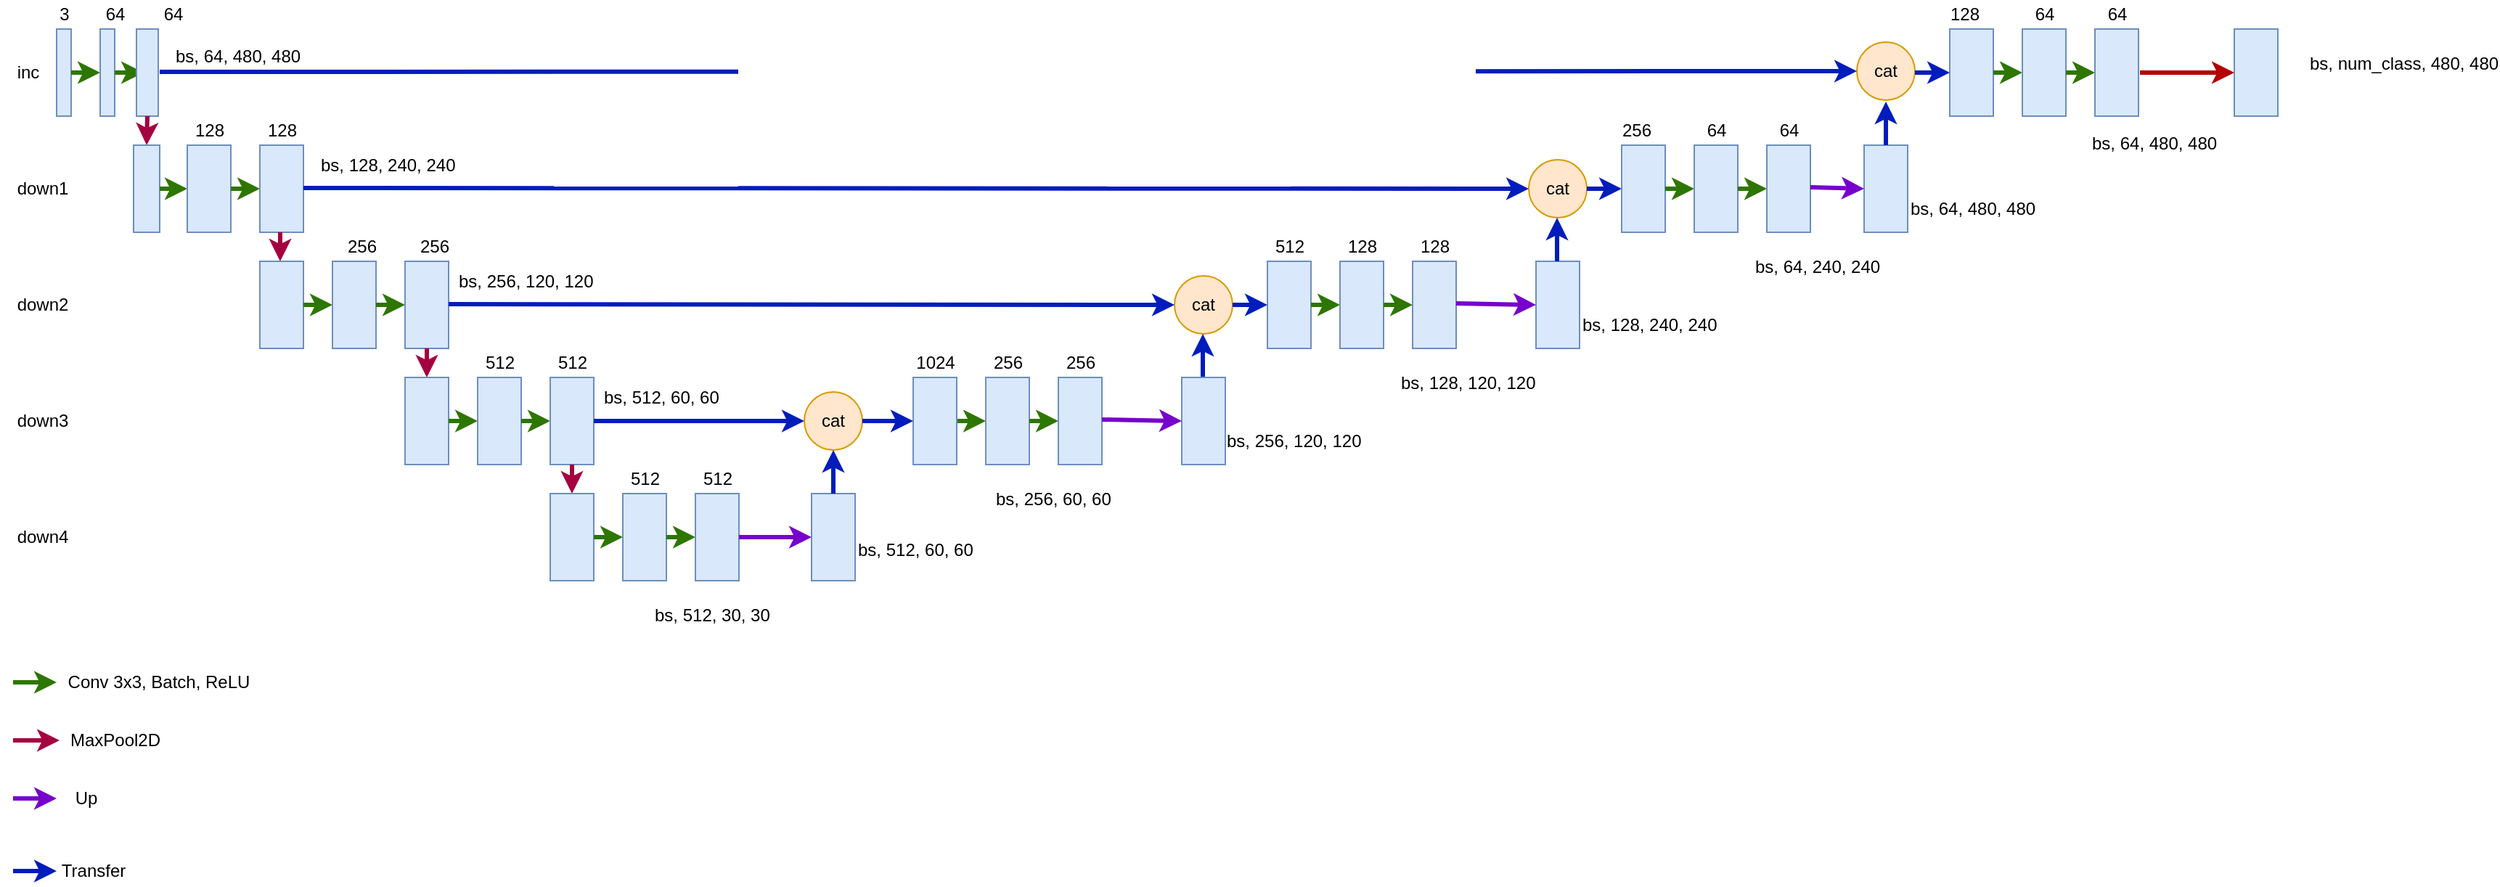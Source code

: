 <mxfile version="12.2.4" pages="1"><diagram id="qGttC3Y-M6dPsjdzfSng" name="Page-1"><mxGraphModel dx="1684" dy="760" grid="1" gridSize="10" guides="1" tooltips="1" connect="1" arrows="1" fold="1" page="1" pageScale="1" pageWidth="850" pageHeight="1100" math="0" shadow="0"><root><mxCell id="0"/><mxCell id="1" parent="0"/><mxCell id="2" value="" style="rounded=0;whiteSpace=wrap;html=1;fillColor=#dae8fc;strokeColor=#6c8ebf;" parent="1" vertex="1"><mxGeometry x="30" y="20" width="10" height="60" as="geometry"/></mxCell><mxCell id="3" value="" style="endArrow=classic;html=1;exitX=1;exitY=0.5;exitDx=0;exitDy=0;fillColor=#60a917;strokeColor=#2D7600;jumpSize=10;startFill=0;startArrow=none;strokeWidth=3;" parent="1" source="2" edge="1"><mxGeometry width="50" height="50" relative="1" as="geometry"><mxPoint x="50" y="90" as="sourcePoint"/><mxPoint x="60" y="50" as="targetPoint"/></mxGeometry></mxCell><mxCell id="4" value="" style="rounded=0;whiteSpace=wrap;html=1;fillColor=#dae8fc;strokeColor=#6c8ebf;" parent="1" vertex="1"><mxGeometry x="60" y="20" width="10" height="60" as="geometry"/></mxCell><mxCell id="5" value="" style="endArrow=classic;html=1;fillColor=#60a917;strokeColor=#2D7600;jumpSize=10;startFill=0;startArrow=none;strokeWidth=3;exitX=1;exitY=0.5;exitDx=0;exitDy=0;" parent="1" source="4" edge="1"><mxGeometry width="50" height="50" relative="1" as="geometry"><mxPoint x="90" y="50" as="sourcePoint"/><mxPoint x="90" y="50" as="targetPoint"/></mxGeometry></mxCell><mxCell id="6" value="" style="rounded=0;whiteSpace=wrap;html=1;fillColor=#dae8fc;strokeColor=#6c8ebf;" parent="1" vertex="1"><mxGeometry x="85" y="20" width="15" height="60" as="geometry"/></mxCell><mxCell id="7" value="3" style="text;html=1;resizable=0;autosize=1;align=center;verticalAlign=middle;points=[];fillColor=none;strokeColor=none;rounded=0;" parent="1" vertex="1"><mxGeometry x="25" width="20" height="20" as="geometry"/></mxCell><mxCell id="10" value="64" style="text;html=1;resizable=0;autosize=1;align=center;verticalAlign=middle;points=[];fillColor=none;strokeColor=none;rounded=0;" parent="1" vertex="1"><mxGeometry x="55" width="30" height="20" as="geometry"/></mxCell><mxCell id="11" value="64" style="text;html=1;resizable=0;autosize=1;align=center;verticalAlign=middle;points=[];fillColor=none;strokeColor=none;rounded=0;" parent="1" vertex="1"><mxGeometry x="95" width="30" height="20" as="geometry"/></mxCell><mxCell id="12" value="" style="endArrow=classic;html=1;exitX=1;exitY=0.5;exitDx=0;exitDy=0;fillColor=#60a917;strokeColor=#2D7600;jumpSize=10;startFill=0;startArrow=none;strokeWidth=3;" parent="1" edge="1"><mxGeometry width="50" height="50" relative="1" as="geometry"><mxPoint y="470" as="sourcePoint"/><mxPoint x="30" y="470" as="targetPoint"/></mxGeometry></mxCell><mxCell id="13" value="Conv 3x3, Batch, ReLU" style="text;html=1;resizable=0;autosize=1;align=center;verticalAlign=middle;points=[];fillColor=none;strokeColor=none;rounded=0;" parent="1" vertex="1"><mxGeometry x="30" y="460" width="140" height="20" as="geometry"/></mxCell><mxCell id="14" value="" style="endArrow=classic;html=1;fillColor=#d80073;strokeColor=#A50040;jumpSize=10;startFill=0;startArrow=none;strokeWidth=3;exitX=0.5;exitY=1;exitDx=0;exitDy=0;entryX=0.5;entryY=0;entryDx=0;entryDy=0;" parent="1" source="6" target="15" edge="1"><mxGeometry width="50" height="50" relative="1" as="geometry"><mxPoint x="140" y="120" as="sourcePoint"/><mxPoint x="110" y="100" as="targetPoint"/></mxGeometry></mxCell><mxCell id="15" value="" style="rounded=0;whiteSpace=wrap;html=1;fillColor=#dae8fc;strokeColor=#6c8ebf;" parent="1" vertex="1"><mxGeometry x="83" y="100" width="18" height="60" as="geometry"/></mxCell><mxCell id="16" value="" style="endArrow=classic;html=1;fillColor=#d80073;strokeColor=#A50040;jumpSize=10;startFill=0;startArrow=none;strokeWidth=3;exitX=0.5;exitY=1;exitDx=0;exitDy=0;entryX=0.025;entryY=0.5;entryDx=0;entryDy=0;entryPerimeter=0;" parent="1" target="17" edge="1"><mxGeometry width="50" height="50" relative="1" as="geometry"><mxPoint y="510" as="sourcePoint"/><mxPoint x="25" y="510" as="targetPoint"/></mxGeometry></mxCell><mxCell id="17" value="MaxPool2D" style="text;html=1;resizable=0;autosize=1;align=center;verticalAlign=middle;points=[];fillColor=none;strokeColor=none;rounded=0;" parent="1" vertex="1"><mxGeometry x="30" y="500" width="80" height="20" as="geometry"/></mxCell><mxCell id="18" value="" style="endArrow=classic;html=1;fillColor=#60a917;strokeColor=#2D7600;jumpSize=10;startFill=0;startArrow=none;strokeWidth=3;exitX=1;exitY=0.5;exitDx=0;exitDy=0;entryX=0;entryY=0.5;entryDx=0;entryDy=0;" parent="1" source="15" target="19" edge="1"><mxGeometry width="50" height="50" relative="1" as="geometry"><mxPoint x="140" y="150" as="sourcePoint"/><mxPoint x="140" y="130" as="targetPoint"/></mxGeometry></mxCell><mxCell id="19" value="" style="rounded=0;whiteSpace=wrap;html=1;fillColor=#dae8fc;strokeColor=#6c8ebf;" parent="1" vertex="1"><mxGeometry x="120" y="100" width="30" height="60" as="geometry"/></mxCell><mxCell id="20" value="" style="endArrow=classic;html=1;fillColor=#60a917;strokeColor=#2D7600;jumpSize=10;startFill=0;startArrow=none;strokeWidth=3;exitX=1;exitY=0.5;exitDx=0;exitDy=0;" parent="1" source="19" edge="1"><mxGeometry width="50" height="50" relative="1" as="geometry"><mxPoint x="180" y="150" as="sourcePoint"/><mxPoint x="170" y="130" as="targetPoint"/></mxGeometry></mxCell><mxCell id="21" value="" style="rounded=0;whiteSpace=wrap;html=1;fillColor=#dae8fc;strokeColor=#6c8ebf;" parent="1" vertex="1"><mxGeometry x="170" y="100" width="30" height="60" as="geometry"/></mxCell><mxCell id="24" value="128" style="text;html=1;resizable=0;autosize=1;align=center;verticalAlign=middle;points=[];fillColor=none;strokeColor=none;rounded=0;" parent="1" vertex="1"><mxGeometry x="115" y="80" width="40" height="20" as="geometry"/></mxCell><mxCell id="27" value="128" style="text;html=1;resizable=0;autosize=1;align=center;verticalAlign=middle;points=[];fillColor=none;strokeColor=none;rounded=0;" parent="1" vertex="1"><mxGeometry x="165" y="80" width="40" height="20" as="geometry"/></mxCell><mxCell id="28" value="inc" style="text;html=1;resizable=0;autosize=1;align=center;verticalAlign=middle;points=[];fillColor=none;strokeColor=none;rounded=0;" parent="1" vertex="1"><mxGeometry x="-5" y="40" width="30" height="20" as="geometry"/></mxCell><mxCell id="29" value="down1" style="text;html=1;resizable=0;autosize=1;align=center;verticalAlign=middle;points=[];fillColor=none;strokeColor=none;rounded=0;" parent="1" vertex="1"><mxGeometry x="-5" y="120" width="50" height="20" as="geometry"/></mxCell><mxCell id="30" value="" style="endArrow=classic;html=1;fillColor=#d80073;strokeColor=#A50040;jumpSize=10;startFill=0;startArrow=none;strokeWidth=3;" parent="1" edge="1"><mxGeometry width="50" height="50" relative="1" as="geometry"><mxPoint x="184" y="160" as="sourcePoint"/><mxPoint x="184.0" y="180" as="targetPoint"/></mxGeometry></mxCell><mxCell id="31" value="" style="rounded=0;whiteSpace=wrap;html=1;fillColor=#dae8fc;strokeColor=#6c8ebf;" parent="1" vertex="1"><mxGeometry x="170" y="180" width="30" height="60" as="geometry"/></mxCell><mxCell id="32" value="" style="endArrow=classic;html=1;fillColor=#60a917;strokeColor=#2D7600;jumpSize=10;startFill=0;startArrow=none;strokeWidth=3;exitX=1;exitY=0.5;exitDx=0;exitDy=0;" parent="1" source="31" edge="1"><mxGeometry width="50" height="50" relative="1" as="geometry"><mxPoint x="240" y="250" as="sourcePoint"/><mxPoint x="220" y="210" as="targetPoint"/></mxGeometry></mxCell><mxCell id="33" value="" style="rounded=0;whiteSpace=wrap;html=1;fillColor=#dae8fc;strokeColor=#6c8ebf;" parent="1" vertex="1"><mxGeometry x="220" y="180" width="30" height="60" as="geometry"/></mxCell><mxCell id="34" value="256" style="text;html=1;resizable=0;autosize=1;align=center;verticalAlign=middle;points=[];fillColor=none;strokeColor=none;rounded=0;" parent="1" vertex="1"><mxGeometry x="220" y="160" width="40" height="20" as="geometry"/></mxCell><mxCell id="35" value="" style="endArrow=classic;html=1;fillColor=#60a917;strokeColor=#2D7600;jumpSize=10;startFill=0;startArrow=none;strokeWidth=3;exitX=1;exitY=0.5;exitDx=0;exitDy=0;entryX=0;entryY=0.5;entryDx=0;entryDy=0;" parent="1" source="33" target="36" edge="1"><mxGeometry width="50" height="50" relative="1" as="geometry"><mxPoint x="310" y="250" as="sourcePoint"/><mxPoint x="280" y="210" as="targetPoint"/></mxGeometry></mxCell><mxCell id="36" value="" style="rounded=0;whiteSpace=wrap;html=1;fillColor=#dae8fc;strokeColor=#6c8ebf;" parent="1" vertex="1"><mxGeometry x="270" y="180" width="30" height="60" as="geometry"/></mxCell><mxCell id="37" value="256" style="text;html=1;resizable=0;autosize=1;align=center;verticalAlign=middle;points=[];fillColor=none;strokeColor=none;rounded=0;" parent="1" vertex="1"><mxGeometry x="270" y="160" width="40" height="20" as="geometry"/></mxCell><mxCell id="38" value="down2" style="text;html=1;resizable=0;autosize=1;align=center;verticalAlign=middle;points=[];fillColor=none;strokeColor=none;rounded=0;" parent="1" vertex="1"><mxGeometry x="-5" y="200" width="50" height="20" as="geometry"/></mxCell><mxCell id="39" value="" style="endArrow=classic;html=1;fillColor=#d80073;strokeColor=#A50040;jumpSize=10;startFill=0;startArrow=none;strokeWidth=3;exitX=0.5;exitY=1;exitDx=0;exitDy=0;entryX=0.5;entryY=0;entryDx=0;entryDy=0;" parent="1" source="36" target="40" edge="1"><mxGeometry width="50" height="50" relative="1" as="geometry"><mxPoint x="350" y="300" as="sourcePoint"/><mxPoint x="290" y="260" as="targetPoint"/></mxGeometry></mxCell><mxCell id="40" value="" style="rounded=0;whiteSpace=wrap;html=1;fillColor=#dae8fc;strokeColor=#6c8ebf;" parent="1" vertex="1"><mxGeometry x="270" y="260" width="30" height="60" as="geometry"/></mxCell><mxCell id="41" value="" style="endArrow=classic;html=1;fillColor=#60a917;strokeColor=#2D7600;jumpSize=10;startFill=0;startArrow=none;strokeWidth=3;exitX=1;exitY=0.5;exitDx=0;exitDy=0;entryX=0;entryY=0.5;entryDx=0;entryDy=0;" parent="1" source="40" target="42" edge="1"><mxGeometry width="50" height="50" relative="1" as="geometry"><mxPoint x="370" y="350" as="sourcePoint"/><mxPoint x="330" y="290" as="targetPoint"/></mxGeometry></mxCell><mxCell id="42" value="" style="rounded=0;whiteSpace=wrap;html=1;fillColor=#dae8fc;strokeColor=#6c8ebf;" parent="1" vertex="1"><mxGeometry x="320" y="260" width="30" height="60" as="geometry"/></mxCell><mxCell id="45" value="512" style="text;html=1;resizable=0;autosize=1;align=center;verticalAlign=middle;points=[];fillColor=none;strokeColor=none;rounded=0;" parent="1" vertex="1"><mxGeometry x="315" y="240" width="40" height="20" as="geometry"/></mxCell><mxCell id="46" value="" style="endArrow=classic;html=1;fillColor=#60a917;strokeColor=#2D7600;jumpSize=10;startFill=0;startArrow=none;strokeWidth=3;exitX=1;exitY=0.5;exitDx=0;exitDy=0;entryX=0;entryY=0.5;entryDx=0;entryDy=0;" parent="1" source="42" target="47" edge="1"><mxGeometry width="50" height="50" relative="1" as="geometry"><mxPoint x="450" y="350" as="sourcePoint"/><mxPoint x="400" y="290" as="targetPoint"/></mxGeometry></mxCell><mxCell id="47" value="" style="rounded=0;whiteSpace=wrap;html=1;fillColor=#dae8fc;strokeColor=#6c8ebf;" parent="1" vertex="1"><mxGeometry x="370" y="260" width="30" height="60" as="geometry"/></mxCell><mxCell id="48" value="512" style="text;html=1;resizable=0;autosize=1;align=center;verticalAlign=middle;points=[];fillColor=none;strokeColor=none;rounded=0;" parent="1" vertex="1"><mxGeometry x="365" y="240" width="40" height="20" as="geometry"/></mxCell><mxCell id="49" value="down3" style="text;html=1;resizable=0;autosize=1;align=center;verticalAlign=middle;points=[];fillColor=none;strokeColor=none;rounded=0;" parent="1" vertex="1"><mxGeometry x="-5" y="280" width="50" height="20" as="geometry"/></mxCell><mxCell id="50" value="" style="endArrow=classic;html=1;fillColor=#d80073;strokeColor=#A50040;jumpSize=10;startFill=0;startArrow=none;strokeWidth=3;exitX=0.5;exitY=1;exitDx=0;exitDy=0;entryX=0.5;entryY=0;entryDx=0;entryDy=0;" parent="1" target="51" edge="1"><mxGeometry width="50" height="50" relative="1" as="geometry"><mxPoint x="385" y="320" as="sourcePoint"/><mxPoint x="390" y="340" as="targetPoint"/></mxGeometry></mxCell><mxCell id="51" value="" style="rounded=0;whiteSpace=wrap;html=1;fillColor=#dae8fc;strokeColor=#6c8ebf;" parent="1" vertex="1"><mxGeometry x="370" y="340" width="30" height="60" as="geometry"/></mxCell><mxCell id="52" value="" style="endArrow=classic;html=1;fillColor=#60a917;strokeColor=#2D7600;jumpSize=10;startFill=0;startArrow=none;strokeWidth=3;exitX=1;exitY=0.5;exitDx=0;exitDy=0;entryX=0;entryY=0.5;entryDx=0;entryDy=0;" parent="1" source="51" target="53" edge="1"><mxGeometry width="50" height="50" relative="1" as="geometry"><mxPoint x="470" y="430" as="sourcePoint"/><mxPoint x="430" y="370" as="targetPoint"/></mxGeometry></mxCell><mxCell id="53" value="" style="rounded=0;whiteSpace=wrap;html=1;fillColor=#dae8fc;strokeColor=#6c8ebf;" parent="1" vertex="1"><mxGeometry x="420" y="340" width="30" height="60" as="geometry"/></mxCell><mxCell id="54" value="512" style="text;html=1;resizable=0;autosize=1;align=center;verticalAlign=middle;points=[];fillColor=none;strokeColor=none;rounded=0;" parent="1" vertex="1"><mxGeometry x="415" y="320" width="40" height="20" as="geometry"/></mxCell><mxCell id="55" value="" style="endArrow=classic;html=1;fillColor=#60a917;strokeColor=#2D7600;jumpSize=10;startFill=0;startArrow=none;strokeWidth=3;exitX=1;exitY=0.5;exitDx=0;exitDy=0;entryX=0;entryY=0.5;entryDx=0;entryDy=0;" parent="1" source="53" target="56" edge="1"><mxGeometry width="50" height="50" relative="1" as="geometry"><mxPoint x="550" y="430" as="sourcePoint"/><mxPoint x="500" y="370" as="targetPoint"/></mxGeometry></mxCell><mxCell id="56" value="" style="rounded=0;whiteSpace=wrap;html=1;fillColor=#dae8fc;strokeColor=#6c8ebf;" parent="1" vertex="1"><mxGeometry x="470" y="340" width="30" height="60" as="geometry"/></mxCell><mxCell id="57" value="512" style="text;html=1;resizable=0;autosize=1;align=center;verticalAlign=middle;points=[];fillColor=none;strokeColor=none;rounded=0;" parent="1" vertex="1"><mxGeometry x="465" y="320" width="40" height="20" as="geometry"/></mxCell><mxCell id="58" value="down4" style="text;html=1;resizable=0;autosize=1;align=center;verticalAlign=middle;points=[];fillColor=none;strokeColor=none;rounded=0;" parent="1" vertex="1"><mxGeometry x="-5" y="360" width="50" height="20" as="geometry"/></mxCell><mxCell id="59" value="bs, 64, 480, 480" style="text;html=1;" parent="1" vertex="1"><mxGeometry x="110" y="25" width="90" height="30" as="geometry"/></mxCell><mxCell id="60" value="bs, 128, 240, 240" style="text;html=1;" parent="1" vertex="1"><mxGeometry x="210" y="100" width="90" height="30" as="geometry"/></mxCell><mxCell id="61" value="bs, 256, 120, 120" style="text;html=1;" parent="1" vertex="1"><mxGeometry x="305" y="180" width="90" height="30" as="geometry"/></mxCell><mxCell id="62" value="bs, 512, 60, 60" style="text;html=1;" parent="1" vertex="1"><mxGeometry x="405" y="260" width="90" height="30" as="geometry"/></mxCell><mxCell id="63" value="bs, 512, 30, 30" style="text;html=1;" parent="1" vertex="1"><mxGeometry x="440" y="410" width="90" height="30" as="geometry"/></mxCell><mxCell id="64" value="cat" style="ellipse;whiteSpace=wrap;html=1;aspect=fixed;fillColor=#ffe6cc;strokeColor=#d79b00;" parent="1" vertex="1"><mxGeometry x="545" y="270" width="40" height="40" as="geometry"/></mxCell><mxCell id="66" value="" style="rounded=0;whiteSpace=wrap;html=1;fillColor=#dae8fc;strokeColor=#6c8ebf;" parent="1" vertex="1"><mxGeometry x="550" y="340" width="30" height="60" as="geometry"/></mxCell><mxCell id="67" value="" style="endArrow=classic;html=1;fillColor=#60a917;strokeColor=#2D7600;jumpSize=10;startFill=0;startArrow=none;strokeWidth=3;exitX=1;exitY=0.5;exitDx=0;exitDy=0;entryX=0;entryY=0.5;entryDx=0;entryDy=0;" parent="1" target="68" edge="1"><mxGeometry width="50" height="50" relative="1" as="geometry"><mxPoint x="650" y="290" as="sourcePoint"/><mxPoint x="680" y="290" as="targetPoint"/></mxGeometry></mxCell><mxCell id="68" value="" style="rounded=0;whiteSpace=wrap;html=1;fillColor=#dae8fc;strokeColor=#6c8ebf;" parent="1" vertex="1"><mxGeometry x="670" y="260" width="30" height="60" as="geometry"/></mxCell><mxCell id="69" value="256" style="text;html=1;resizable=0;autosize=1;align=center;verticalAlign=middle;points=[];fillColor=none;strokeColor=none;rounded=0;" parent="1" vertex="1"><mxGeometry x="665" y="240" width="40" height="20" as="geometry"/></mxCell><mxCell id="70" value="" style="endArrow=classic;html=1;fillColor=#60a917;strokeColor=#2D7600;jumpSize=10;startFill=0;startArrow=none;strokeWidth=3;exitX=1;exitY=0.5;exitDx=0;exitDy=0;entryX=0;entryY=0.5;entryDx=0;entryDy=0;" parent="1" source="68" target="71" edge="1"><mxGeometry width="50" height="50" relative="1" as="geometry"><mxPoint x="800" y="350" as="sourcePoint"/><mxPoint x="750" y="290" as="targetPoint"/></mxGeometry></mxCell><mxCell id="71" value="" style="rounded=0;whiteSpace=wrap;html=1;fillColor=#dae8fc;strokeColor=#6c8ebf;" parent="1" vertex="1"><mxGeometry x="720" y="260" width="30" height="60" as="geometry"/></mxCell><mxCell id="72" value="256" style="text;html=1;resizable=0;autosize=1;align=center;verticalAlign=middle;points=[];fillColor=none;strokeColor=none;rounded=0;" parent="1" vertex="1"><mxGeometry x="715" y="240" width="40" height="20" as="geometry"/></mxCell><mxCell id="73" value="" style="endArrow=classic;html=1;fillColor=#aa00ff;strokeColor=#7700CC;jumpSize=10;startFill=0;startArrow=none;strokeWidth=3;exitX=1;exitY=0.5;exitDx=0;exitDy=0;entryX=0;entryY=0.5;entryDx=0;entryDy=0;" parent="1" source="56" target="66" edge="1"><mxGeometry width="50" height="50" relative="1" as="geometry"><mxPoint x="580" y="500" as="sourcePoint"/><mxPoint x="600" y="500" as="targetPoint"/></mxGeometry></mxCell><mxCell id="74" value="bs, 512, 60, 60" style="text;html=1;" parent="1" vertex="1"><mxGeometry x="580" y="365" width="90" height="30" as="geometry"/></mxCell><mxCell id="75" value="" style="endArrow=classic;html=1;fillColor=#aa00ff;strokeColor=#7700CC;jumpSize=10;startFill=0;startArrow=none;strokeWidth=3;exitX=1;exitY=0.5;exitDx=0;exitDy=0;" parent="1" edge="1"><mxGeometry width="50" height="50" relative="1" as="geometry"><mxPoint y="550" as="sourcePoint"/><mxPoint x="30" y="550" as="targetPoint"/></mxGeometry></mxCell><mxCell id="76" value="Up" style="text;html=1;resizable=0;autosize=1;align=center;verticalAlign=middle;points=[];fillColor=none;strokeColor=none;rounded=0;" parent="1" vertex="1"><mxGeometry x="35" y="540" width="30" height="20" as="geometry"/></mxCell><mxCell id="77" value="" style="endArrow=classic;html=1;fillColor=#0050ef;strokeColor=#001DBC;jumpSize=10;startFill=0;startArrow=none;strokeWidth=3;exitX=1;exitY=0.5;exitDx=0;exitDy=0;entryX=0;entryY=0.5;entryDx=0;entryDy=0;" parent="1" source="47" target="64" edge="1"><mxGeometry width="50" height="50" relative="1" as="geometry"><mxPoint x="510" y="380" as="sourcePoint"/><mxPoint x="640" y="380" as="targetPoint"/></mxGeometry></mxCell><mxCell id="78" value="" style="rounded=0;whiteSpace=wrap;html=1;fillColor=#dae8fc;strokeColor=#6c8ebf;" parent="1" vertex="1"><mxGeometry x="620" y="260" width="30" height="60" as="geometry"/></mxCell><mxCell id="79" value="" style="endArrow=classic;html=1;fillColor=#0050ef;strokeColor=#001DBC;jumpSize=10;startFill=0;startArrow=none;strokeWidth=3;exitX=0.5;exitY=0;exitDx=0;exitDy=0;entryX=0.5;entryY=1;entryDx=0;entryDy=0;" parent="1" source="66" target="64" edge="1"><mxGeometry width="50" height="50" relative="1" as="geometry"><mxPoint x="610" y="520" as="sourcePoint"/><mxPoint x="835" y="520" as="targetPoint"/></mxGeometry></mxCell><mxCell id="80" value="" style="endArrow=classic;html=1;fillColor=#0050ef;strokeColor=#001DBC;jumpSize=10;startFill=0;startArrow=none;strokeWidth=3;exitX=1;exitY=0.5;exitDx=0;exitDy=0;entryX=0;entryY=0.5;entryDx=0;entryDy=0;" parent="1" source="64" target="78" edge="1"><mxGeometry width="50" height="50" relative="1" as="geometry"><mxPoint x="340" y="310" as="sourcePoint"/><mxPoint x="565" y="310" as="targetPoint"/></mxGeometry></mxCell><mxCell id="81" value="" style="endArrow=classic;html=1;fillColor=#0050ef;strokeColor=#001DBC;jumpSize=10;startFill=0;startArrow=none;strokeWidth=3;exitX=1;exitY=0.5;exitDx=0;exitDy=0;" parent="1" edge="1"><mxGeometry width="50" height="50" relative="1" as="geometry"><mxPoint y="600" as="sourcePoint"/><mxPoint x="30" y="600" as="targetPoint"/></mxGeometry></mxCell><mxCell id="82" value="Transfer" style="text;html=1;resizable=0;autosize=1;align=center;verticalAlign=middle;points=[];fillColor=none;strokeColor=none;rounded=0;" parent="1" vertex="1"><mxGeometry x="25" y="590" width="60" height="20" as="geometry"/></mxCell><mxCell id="83" value="1024" style="text;html=1;resizable=0;autosize=1;align=center;verticalAlign=middle;points=[];fillColor=none;strokeColor=none;rounded=0;" parent="1" vertex="1"><mxGeometry x="615" y="240" width="40" height="20" as="geometry"/></mxCell><mxCell id="84" value="cat" style="ellipse;whiteSpace=wrap;html=1;aspect=fixed;fillColor=#ffe6cc;strokeColor=#d79b00;" parent="1" vertex="1"><mxGeometry x="800" y="190" width="40" height="40" as="geometry"/></mxCell><mxCell id="85" value="" style="endArrow=classic;html=1;fillColor=#0050ef;strokeColor=#001DBC;jumpSize=10;startFill=0;startArrow=none;strokeWidth=3;exitX=1;exitY=0.5;exitDx=0;exitDy=0;entryX=0;entryY=0.5;entryDx=0;entryDy=0;" parent="1" target="84" edge="1"><mxGeometry width="50" height="50" relative="1" as="geometry"><mxPoint x="300" y="209.5" as="sourcePoint"/><mxPoint x="525" y="209.5" as="targetPoint"/></mxGeometry></mxCell><mxCell id="86" value="" style="endArrow=classic;html=1;fillColor=#0050ef;strokeColor=#001DBC;jumpSize=10;startFill=0;startArrow=none;strokeWidth=3;exitX=0.5;exitY=0;exitDx=0;exitDy=0;entryX=0.5;entryY=1;entryDx=0;entryDy=0;" parent="1" edge="1"><mxGeometry width="50" height="50" relative="1" as="geometry"><mxPoint x="819.5" y="260" as="sourcePoint"/><mxPoint x="819.5" y="230" as="targetPoint"/></mxGeometry></mxCell><mxCell id="87" value="" style="rounded=0;whiteSpace=wrap;html=1;fillColor=#dae8fc;strokeColor=#6c8ebf;" parent="1" vertex="1"><mxGeometry x="864" y="180" width="30" height="60" as="geometry"/></mxCell><mxCell id="88" value="" style="endArrow=classic;html=1;fillColor=#0050ef;strokeColor=#001DBC;jumpSize=10;startFill=0;startArrow=none;strokeWidth=3;exitX=1;exitY=0.5;exitDx=0;exitDy=0;entryX=0;entryY=0.5;entryDx=0;entryDy=0;" parent="1" source="84" target="87" edge="1"><mxGeometry width="50" height="50" relative="1" as="geometry"><mxPoint x="807.5" y="85" as="sourcePoint"/><mxPoint x="890" y="210" as="targetPoint"/></mxGeometry></mxCell><mxCell id="89" value="bs, 128, 120, 120" style="text;html=1;" parent="1" vertex="1"><mxGeometry x="954" y="250" width="90" height="30" as="geometry"/></mxCell><mxCell id="90" value="" style="rounded=0;whiteSpace=wrap;html=1;fillColor=#dae8fc;strokeColor=#6c8ebf;" parent="1" vertex="1"><mxGeometry x="805" y="260" width="30" height="60" as="geometry"/></mxCell><mxCell id="91" value="" style="endArrow=classic;html=1;fillColor=#aa00ff;strokeColor=#7700CC;jumpSize=10;startFill=0;startArrow=none;strokeWidth=3;exitX=1;exitY=0.5;exitDx=0;exitDy=0;entryX=0;entryY=0.5;entryDx=0;entryDy=0;" parent="1" target="90" edge="1"><mxGeometry width="50" height="50" relative="1" as="geometry"><mxPoint x="750" y="289" as="sourcePoint"/><mxPoint x="800" y="289" as="targetPoint"/></mxGeometry></mxCell><mxCell id="92" value="bs, 256, 120, 120" style="text;html=1;" parent="1" vertex="1"><mxGeometry x="834" y="290" width="90" height="30" as="geometry"/></mxCell><mxCell id="93" value="bs, 256, 60, 60" style="text;html=1;" parent="1" vertex="1"><mxGeometry x="675" y="330" width="90" height="30" as="geometry"/></mxCell><mxCell id="94" value="" style="endArrow=classic;html=1;fillColor=#60a917;strokeColor=#2D7600;jumpSize=10;startFill=0;startArrow=none;strokeWidth=3;exitX=1;exitY=0.5;exitDx=0;exitDy=0;entryX=0;entryY=0.5;entryDx=0;entryDy=0;" parent="1" target="95" edge="1"><mxGeometry width="50" height="50" relative="1" as="geometry"><mxPoint x="894" y="210" as="sourcePoint"/><mxPoint x="924" y="210" as="targetPoint"/></mxGeometry></mxCell><mxCell id="95" value="" style="rounded=0;whiteSpace=wrap;html=1;fillColor=#dae8fc;strokeColor=#6c8ebf;" parent="1" vertex="1"><mxGeometry x="914" y="180" width="30" height="60" as="geometry"/></mxCell><mxCell id="96" value="128" style="text;html=1;resizable=0;autosize=1;align=center;verticalAlign=middle;points=[];fillColor=none;strokeColor=none;rounded=0;" parent="1" vertex="1"><mxGeometry x="909" y="160" width="40" height="20" as="geometry"/></mxCell><mxCell id="97" value="" style="endArrow=classic;html=1;fillColor=#60a917;strokeColor=#2D7600;jumpSize=10;startFill=0;startArrow=none;strokeWidth=3;exitX=1;exitY=0.5;exitDx=0;exitDy=0;entryX=0;entryY=0.5;entryDx=0;entryDy=0;" parent="1" source="95" target="98" edge="1"><mxGeometry width="50" height="50" relative="1" as="geometry"><mxPoint x="1044" y="270" as="sourcePoint"/><mxPoint x="994" y="210" as="targetPoint"/></mxGeometry></mxCell><mxCell id="98" value="" style="rounded=0;whiteSpace=wrap;html=1;fillColor=#dae8fc;strokeColor=#6c8ebf;" parent="1" vertex="1"><mxGeometry x="964" y="180" width="30" height="60" as="geometry"/></mxCell><mxCell id="99" value="128" style="text;html=1;resizable=0;autosize=1;align=center;verticalAlign=middle;points=[];fillColor=none;strokeColor=none;rounded=0;" parent="1" vertex="1"><mxGeometry x="959" y="160" width="40" height="20" as="geometry"/></mxCell><mxCell id="101" value="" style="rounded=0;whiteSpace=wrap;html=1;fillColor=#dae8fc;strokeColor=#6c8ebf;" parent="1" vertex="1"><mxGeometry x="1049" y="180" width="30" height="60" as="geometry"/></mxCell><mxCell id="102" value="" style="endArrow=classic;html=1;fillColor=#aa00ff;strokeColor=#7700CC;jumpSize=10;startFill=0;startArrow=none;strokeWidth=3;exitX=1;exitY=0.5;exitDx=0;exitDy=0;entryX=0;entryY=0.5;entryDx=0;entryDy=0;" parent="1" edge="1"><mxGeometry width="50" height="50" relative="1" as="geometry"><mxPoint x="994" y="209" as="sourcePoint"/><mxPoint x="1049" y="210" as="targetPoint"/></mxGeometry></mxCell><mxCell id="103" value="bs, 128, 240, 240" style="text;html=1;" parent="1" vertex="1"><mxGeometry x="1079" y="210" width="90" height="30" as="geometry"/></mxCell><mxCell id="104" value="cat" style="ellipse;whiteSpace=wrap;html=1;aspect=fixed;fillColor=#ffe6cc;strokeColor=#d79b00;" parent="1" vertex="1"><mxGeometry x="1044" y="110" width="40" height="40" as="geometry"/></mxCell><mxCell id="105" value="" style="endArrow=classic;html=1;fillColor=#0050ef;strokeColor=#001DBC;jumpSize=10;startFill=0;startArrow=none;strokeWidth=3;exitX=1;exitY=0.5;exitDx=0;exitDy=0;entryX=0;entryY=0.5;entryDx=0;entryDy=0;" parent="1" target="104" edge="1"><mxGeometry width="50" height="50" relative="1" as="geometry"><mxPoint x="200" y="129.5" as="sourcePoint"/><mxPoint x="700" y="130" as="targetPoint"/></mxGeometry></mxCell><mxCell id="106" value="" style="endArrow=classic;html=1;fillColor=#0050ef;strokeColor=#001DBC;jumpSize=10;startFill=0;startArrow=none;strokeWidth=3;exitX=0.5;exitY=0;exitDx=0;exitDy=0;entryX=0.5;entryY=1;entryDx=0;entryDy=0;" parent="1" edge="1"><mxGeometry width="50" height="50" relative="1" as="geometry"><mxPoint x="1063.5" y="180" as="sourcePoint"/><mxPoint x="1063.5" y="150" as="targetPoint"/></mxGeometry></mxCell><mxCell id="107" value="" style="rounded=0;whiteSpace=wrap;html=1;fillColor=#dae8fc;strokeColor=#6c8ebf;" parent="1" vertex="1"><mxGeometry x="1108" y="100" width="30" height="60" as="geometry"/></mxCell><mxCell id="108" value="" style="endArrow=classic;html=1;fillColor=#0050ef;strokeColor=#001DBC;jumpSize=10;startFill=0;startArrow=none;strokeWidth=3;exitX=1;exitY=0.5;exitDx=0;exitDy=0;entryX=0;entryY=0.5;entryDx=0;entryDy=0;" parent="1" target="107" edge="1"><mxGeometry width="50" height="50" relative="1" as="geometry"><mxPoint x="1084" y="130" as="sourcePoint"/><mxPoint x="1134" y="130" as="targetPoint"/></mxGeometry></mxCell><mxCell id="109" value="bs, 64, 240, 240" style="text;html=1;" parent="1" vertex="1"><mxGeometry x="1198" y="170" width="90" height="30" as="geometry"/></mxCell><mxCell id="110" value="" style="endArrow=classic;html=1;fillColor=#60a917;strokeColor=#2D7600;jumpSize=10;startFill=0;startArrow=none;strokeWidth=3;exitX=1;exitY=0.5;exitDx=0;exitDy=0;entryX=0;entryY=0.5;entryDx=0;entryDy=0;" parent="1" target="111" edge="1"><mxGeometry width="50" height="50" relative="1" as="geometry"><mxPoint x="1138" y="130" as="sourcePoint"/><mxPoint x="1168" y="130" as="targetPoint"/></mxGeometry></mxCell><mxCell id="111" value="" style="rounded=0;whiteSpace=wrap;html=1;fillColor=#dae8fc;strokeColor=#6c8ebf;" parent="1" vertex="1"><mxGeometry x="1158" y="100" width="30" height="60" as="geometry"/></mxCell><mxCell id="112" value="64" style="text;html=1;resizable=0;autosize=1;align=center;verticalAlign=middle;points=[];fillColor=none;strokeColor=none;rounded=0;" parent="1" vertex="1"><mxGeometry x="1158" y="80" width="30" height="20" as="geometry"/></mxCell><mxCell id="113" value="" style="endArrow=classic;html=1;fillColor=#60a917;strokeColor=#2D7600;jumpSize=10;startFill=0;startArrow=none;strokeWidth=3;exitX=1;exitY=0.5;exitDx=0;exitDy=0;entryX=0;entryY=0.5;entryDx=0;entryDy=0;" parent="1" source="111" target="114" edge="1"><mxGeometry width="50" height="50" relative="1" as="geometry"><mxPoint x="1288" y="190" as="sourcePoint"/><mxPoint x="1238" y="130" as="targetPoint"/></mxGeometry></mxCell><mxCell id="114" value="" style="rounded=0;whiteSpace=wrap;html=1;fillColor=#dae8fc;strokeColor=#6c8ebf;" parent="1" vertex="1"><mxGeometry x="1208" y="100" width="30" height="60" as="geometry"/></mxCell><mxCell id="115" value="64" style="text;html=1;resizable=0;autosize=1;align=center;verticalAlign=middle;points=[];fillColor=none;strokeColor=none;rounded=0;" parent="1" vertex="1"><mxGeometry x="1208" y="80" width="30" height="20" as="geometry"/></mxCell><mxCell id="116" value="" style="rounded=0;whiteSpace=wrap;html=1;fillColor=#dae8fc;strokeColor=#6c8ebf;" parent="1" vertex="1"><mxGeometry x="1275" y="100" width="30" height="60" as="geometry"/></mxCell><mxCell id="117" value="" style="endArrow=classic;html=1;fillColor=#aa00ff;strokeColor=#7700CC;jumpSize=10;startFill=0;startArrow=none;strokeWidth=3;exitX=1;exitY=0.5;exitDx=0;exitDy=0;entryX=0;entryY=0.5;entryDx=0;entryDy=0;" parent="1" target="116" edge="1"><mxGeometry width="50" height="50" relative="1" as="geometry"><mxPoint x="1238" y="129" as="sourcePoint"/><mxPoint x="1270" y="130" as="targetPoint"/></mxGeometry></mxCell><mxCell id="118" value="512" style="text;html=1;resizable=0;autosize=1;align=center;verticalAlign=middle;points=[];fillColor=none;strokeColor=none;rounded=0;" parent="1" vertex="1"><mxGeometry x="859" y="160" width="40" height="20" as="geometry"/></mxCell><mxCell id="119" value="256" style="text;html=1;resizable=0;autosize=1;align=center;verticalAlign=middle;points=[];fillColor=none;strokeColor=none;rounded=0;" parent="1" vertex="1"><mxGeometry x="1098" y="80" width="40" height="20" as="geometry"/></mxCell><mxCell id="120" value="bs, 64, 480, 480" style="text;html=1;" parent="1" vertex="1"><mxGeometry x="1305" y="130" width="90" height="30" as="geometry"/></mxCell><mxCell id="121" value="cat" style="ellipse;whiteSpace=wrap;html=1;aspect=fixed;fillColor=#ffe6cc;strokeColor=#d79b00;" parent="1" vertex="1"><mxGeometry x="1270" y="29" width="40" height="40" as="geometry"/></mxCell><mxCell id="122" value="" style="endArrow=classic;html=1;fillColor=#0050ef;strokeColor=#001DBC;jumpSize=10;startFill=0;startArrow=none;strokeWidth=3;exitX=1;exitY=0.5;exitDx=0;exitDy=0;entryX=0;entryY=0.5;entryDx=0;entryDy=0;" parent="1" target="121" edge="1"><mxGeometry width="50" height="50" relative="1" as="geometry"><mxPoint x="101" y="49.5" as="sourcePoint"/><mxPoint x="1240" y="50" as="targetPoint"/></mxGeometry></mxCell><mxCell id="123" value="" style="endArrow=classic;html=1;fillColor=#0050ef;strokeColor=#001DBC;jumpSize=10;startFill=0;startArrow=none;strokeWidth=3;exitX=0.5;exitY=0;exitDx=0;exitDy=0;entryX=0.5;entryY=1;entryDx=0;entryDy=0;" parent="1" edge="1"><mxGeometry width="50" height="50" relative="1" as="geometry"><mxPoint x="1290" y="100" as="sourcePoint"/><mxPoint x="1290" y="70" as="targetPoint"/></mxGeometry></mxCell><mxCell id="124" value="" style="rounded=0;whiteSpace=wrap;html=1;fillColor=#dae8fc;strokeColor=#6c8ebf;" parent="1" vertex="1"><mxGeometry x="1334" y="20" width="30" height="60" as="geometry"/></mxCell><mxCell id="125" value="" style="endArrow=classic;html=1;fillColor=#0050ef;strokeColor=#001DBC;jumpSize=10;startFill=0;startArrow=none;strokeWidth=3;exitX=1;exitY=0.5;exitDx=0;exitDy=0;entryX=0;entryY=0.5;entryDx=0;entryDy=0;" parent="1" target="124" edge="1"><mxGeometry width="50" height="50" relative="1" as="geometry"><mxPoint x="1310" y="50" as="sourcePoint"/><mxPoint x="1360" y="50" as="targetPoint"/></mxGeometry></mxCell><mxCell id="126" value="" style="endArrow=classic;html=1;fillColor=#60a917;strokeColor=#2D7600;jumpSize=10;startFill=0;startArrow=none;strokeWidth=3;exitX=1;exitY=0.5;exitDx=0;exitDy=0;entryX=0;entryY=0.5;entryDx=0;entryDy=0;" parent="1" target="127" edge="1"><mxGeometry width="50" height="50" relative="1" as="geometry"><mxPoint x="1364" y="50" as="sourcePoint"/><mxPoint x="1394" y="50" as="targetPoint"/></mxGeometry></mxCell><mxCell id="127" value="" style="rounded=0;whiteSpace=wrap;html=1;fillColor=#dae8fc;strokeColor=#6c8ebf;" parent="1" vertex="1"><mxGeometry x="1384" y="20" width="30" height="60" as="geometry"/></mxCell><mxCell id="128" value="64" style="text;html=1;resizable=0;autosize=1;align=center;verticalAlign=middle;points=[];fillColor=none;strokeColor=none;rounded=0;" parent="1" vertex="1"><mxGeometry x="1384" width="30" height="20" as="geometry"/></mxCell><mxCell id="129" value="" style="endArrow=classic;html=1;fillColor=#60a917;strokeColor=#2D7600;jumpSize=10;startFill=0;startArrow=none;strokeWidth=3;exitX=1;exitY=0.5;exitDx=0;exitDy=0;entryX=0;entryY=0.5;entryDx=0;entryDy=0;" parent="1" source="127" target="130" edge="1"><mxGeometry width="50" height="50" relative="1" as="geometry"><mxPoint x="1514" y="110" as="sourcePoint"/><mxPoint x="1464" y="50" as="targetPoint"/></mxGeometry></mxCell><mxCell id="130" value="" style="rounded=0;whiteSpace=wrap;html=1;fillColor=#dae8fc;strokeColor=#6c8ebf;" parent="1" vertex="1"><mxGeometry x="1434" y="20" width="30" height="60" as="geometry"/></mxCell><mxCell id="131" value="64" style="text;html=1;resizable=0;autosize=1;align=center;verticalAlign=middle;points=[];fillColor=none;strokeColor=none;rounded=0;" parent="1" vertex="1"><mxGeometry x="1434" width="30" height="20" as="geometry"/></mxCell><mxCell id="132" value="128" style="text;html=1;resizable=0;autosize=1;align=center;verticalAlign=middle;points=[];fillColor=none;strokeColor=none;rounded=0;" parent="1" vertex="1"><mxGeometry x="1324" width="40" height="20" as="geometry"/></mxCell><mxCell id="133" value="bs, 64, 480, 480" style="text;html=1;" parent="1" vertex="1"><mxGeometry x="1430" y="85" width="90" height="30" as="geometry"/></mxCell><mxCell id="134" value="" style="rounded=0;whiteSpace=wrap;html=1;fillColor=#dae8fc;strokeColor=#6c8ebf;" parent="1" vertex="1"><mxGeometry x="1530" y="20" width="30" height="60" as="geometry"/></mxCell><mxCell id="135" value="" style="endArrow=classic;html=1;fillColor=#e51400;strokeColor=#B20000;jumpSize=10;startFill=0;startArrow=none;strokeWidth=3;exitX=1;exitY=0.5;exitDx=0;exitDy=0;entryX=0;entryY=0.5;entryDx=0;entryDy=0;" parent="1" target="134" edge="1"><mxGeometry width="50" height="50" relative="1" as="geometry"><mxPoint x="1465" y="50" as="sourcePoint"/><mxPoint x="1485" y="50" as="targetPoint"/></mxGeometry></mxCell><mxCell id="136" value="bs, num_class, 480, 480" style="text;html=1;" parent="1" vertex="1"><mxGeometry x="1580" y="30" width="90" height="30" as="geometry"/></mxCell></root></mxGraphModel></diagram></mxfile>